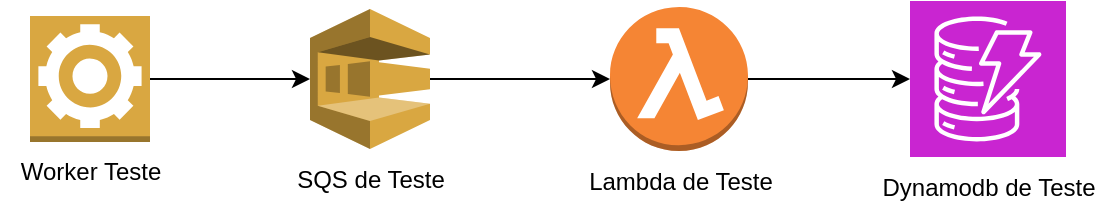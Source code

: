 <mxfile version="27.0.3">
  <diagram name="Página-1" id="sttxmv1DFY3eFKYv6gdY">
    <mxGraphModel dx="1042" dy="562" grid="1" gridSize="10" guides="1" tooltips="1" connect="1" arrows="1" fold="1" page="1" pageScale="1" pageWidth="827" pageHeight="1169" math="0" shadow="0">
      <root>
        <mxCell id="0" />
        <mxCell id="1" parent="0" />
        <mxCell id="KbxPCulnO4XP9oTQGvih-3" value="" style="edgeStyle=orthogonalEdgeStyle;rounded=0;orthogonalLoop=1;jettySize=auto;html=1;" edge="1" parent="1" source="dboOSzWNXXJFiAMlB2Mf-1" target="KbxPCulnO4XP9oTQGvih-2">
          <mxGeometry relative="1" as="geometry" />
        </mxCell>
        <mxCell id="dboOSzWNXXJFiAMlB2Mf-1" value="" style="outlineConnect=0;dashed=0;verticalLabelPosition=bottom;verticalAlign=top;align=center;html=1;shape=mxgraph.aws3.worker;fillColor=#D9A741;gradientColor=none;" parent="1" vertex="1">
          <mxGeometry x="160" y="190" width="60" height="63" as="geometry" />
        </mxCell>
        <mxCell id="dboOSzWNXXJFiAMlB2Mf-2" value="Worker Teste" style="text;html=1;align=center;verticalAlign=middle;resizable=0;points=[];autosize=1;strokeColor=none;fillColor=none;" parent="1" vertex="1">
          <mxGeometry x="145" y="253" width="90" height="30" as="geometry" />
        </mxCell>
        <mxCell id="KbxPCulnO4XP9oTQGvih-7" value="" style="edgeStyle=orthogonalEdgeStyle;rounded=0;orthogonalLoop=1;jettySize=auto;html=1;" edge="1" parent="1" source="KbxPCulnO4XP9oTQGvih-2" target="KbxPCulnO4XP9oTQGvih-6">
          <mxGeometry relative="1" as="geometry" />
        </mxCell>
        <mxCell id="KbxPCulnO4XP9oTQGvih-2" value="" style="outlineConnect=0;dashed=0;verticalLabelPosition=bottom;verticalAlign=top;align=center;html=1;shape=mxgraph.aws3.sqs;fillColor=#D9A741;gradientColor=none;" vertex="1" parent="1">
          <mxGeometry x="300" y="186.5" width="60" height="70" as="geometry" />
        </mxCell>
        <mxCell id="KbxPCulnO4XP9oTQGvih-4" value="SQS de Teste" style="text;html=1;align=center;verticalAlign=middle;resizable=0;points=[];autosize=1;strokeColor=none;fillColor=none;" vertex="1" parent="1">
          <mxGeometry x="280" y="256.5" width="100" height="30" as="geometry" />
        </mxCell>
        <mxCell id="KbxPCulnO4XP9oTQGvih-10" value="" style="edgeStyle=orthogonalEdgeStyle;rounded=0;orthogonalLoop=1;jettySize=auto;html=1;" edge="1" parent="1" source="KbxPCulnO4XP9oTQGvih-6" target="KbxPCulnO4XP9oTQGvih-9">
          <mxGeometry relative="1" as="geometry" />
        </mxCell>
        <mxCell id="KbxPCulnO4XP9oTQGvih-6" value="" style="outlineConnect=0;dashed=0;verticalLabelPosition=bottom;verticalAlign=top;align=center;html=1;shape=mxgraph.aws3.lambda_function;fillColor=#F58534;gradientColor=none;" vertex="1" parent="1">
          <mxGeometry x="450" y="185.5" width="69" height="72" as="geometry" />
        </mxCell>
        <mxCell id="KbxPCulnO4XP9oTQGvih-8" value="Lambda de Teste" style="text;html=1;align=center;verticalAlign=middle;resizable=0;points=[];autosize=1;strokeColor=none;fillColor=none;" vertex="1" parent="1">
          <mxGeometry x="424.5" y="257.5" width="120" height="30" as="geometry" />
        </mxCell>
        <mxCell id="KbxPCulnO4XP9oTQGvih-9" value="" style="sketch=0;points=[[0,0,0],[0.25,0,0],[0.5,0,0],[0.75,0,0],[1,0,0],[0,1,0],[0.25,1,0],[0.5,1,0],[0.75,1,0],[1,1,0],[0,0.25,0],[0,0.5,0],[0,0.75,0],[1,0.25,0],[1,0.5,0],[1,0.75,0]];outlineConnect=0;fontColor=#232F3E;fillColor=#C925D1;strokeColor=#ffffff;dashed=0;verticalLabelPosition=bottom;verticalAlign=top;align=center;html=1;fontSize=12;fontStyle=0;aspect=fixed;shape=mxgraph.aws4.resourceIcon;resIcon=mxgraph.aws4.dynamodb;" vertex="1" parent="1">
          <mxGeometry x="600" y="182.5" width="78" height="78" as="geometry" />
        </mxCell>
        <mxCell id="KbxPCulnO4XP9oTQGvih-11" value="Dynamodb de Teste" style="text;html=1;align=center;verticalAlign=middle;resizable=0;points=[];autosize=1;strokeColor=none;fillColor=none;" vertex="1" parent="1">
          <mxGeometry x="574" y="260.5" width="130" height="30" as="geometry" />
        </mxCell>
      </root>
    </mxGraphModel>
  </diagram>
</mxfile>
